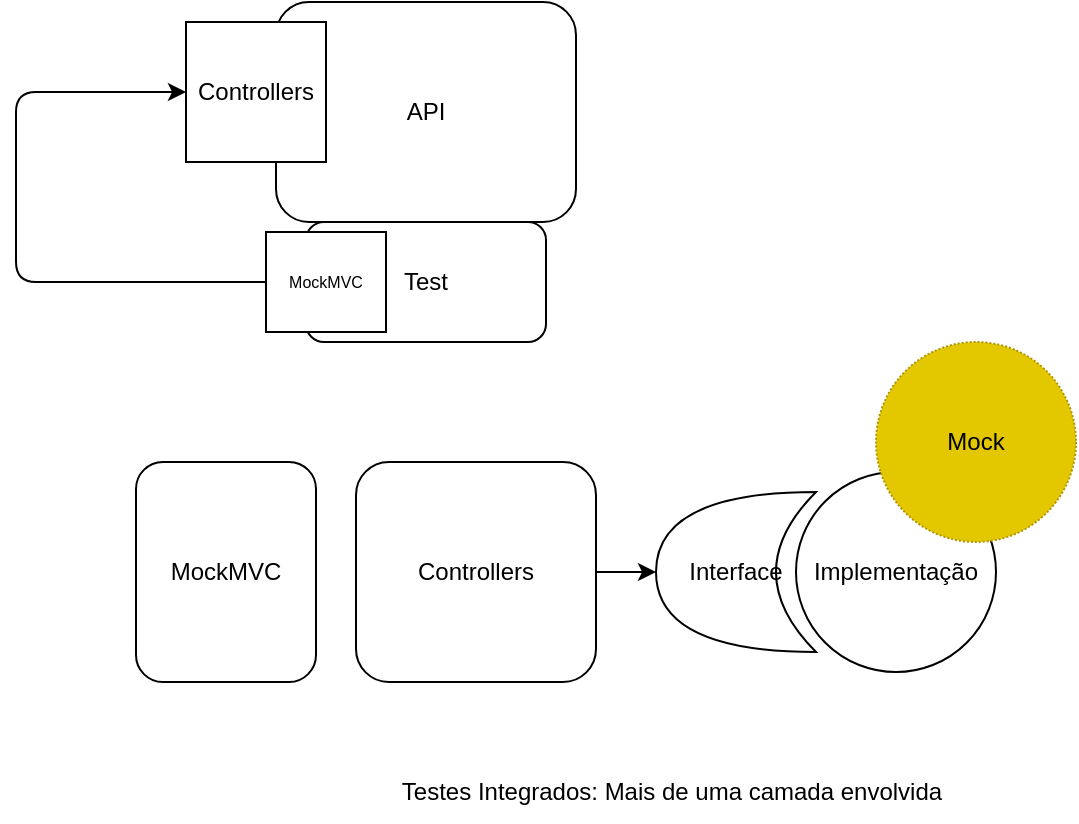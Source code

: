<mxfile>
    <diagram id="JNNhF5eDWyU3KxfiN6BV" name="Page-1">
        <mxGraphModel dx="769" dy="302" grid="1" gridSize="10" guides="1" tooltips="1" connect="1" arrows="1" fold="1" page="1" pageScale="1" pageWidth="850" pageHeight="1100" math="0" shadow="0">
            <root>
                <mxCell id="0"/>
                <mxCell id="1" parent="0"/>
                <mxCell id="2" value="API" style="rounded=1;whiteSpace=wrap;html=1;" vertex="1" parent="1">
                    <mxGeometry x="190" y="30" width="150" height="110" as="geometry"/>
                </mxCell>
                <mxCell id="3" value="Controllers" style="rounded=0;whiteSpace=wrap;html=1;" vertex="1" parent="1">
                    <mxGeometry x="145" y="40" width="70" height="70" as="geometry"/>
                </mxCell>
                <mxCell id="6" style="edgeStyle=none;html=1;entryX=0;entryY=0.5;entryDx=0;entryDy=0;" edge="1" parent="1" source="5" target="3">
                    <mxGeometry relative="1" as="geometry">
                        <Array as="points">
                            <mxPoint x="60" y="170"/>
                            <mxPoint x="60" y="75"/>
                        </Array>
                    </mxGeometry>
                </mxCell>
                <mxCell id="5" value="Test" style="rounded=1;whiteSpace=wrap;html=1;" vertex="1" parent="1">
                    <mxGeometry x="205" y="140" width="120" height="60" as="geometry"/>
                </mxCell>
                <mxCell id="7" value="MockMVC" style="rounded=0;whiteSpace=wrap;html=1;fontSize=8;" vertex="1" parent="1">
                    <mxGeometry x="185" y="145" width="60" height="50" as="geometry"/>
                </mxCell>
                <mxCell id="8" value="MockMVC" style="rounded=1;whiteSpace=wrap;html=1;fontSize=12;" vertex="1" parent="1">
                    <mxGeometry x="120" y="260" width="90" height="110" as="geometry"/>
                </mxCell>
                <mxCell id="13" style="edgeStyle=none;html=1;entryX=1;entryY=0.5;entryDx=0;entryDy=0;entryPerimeter=0;fontSize=12;" edge="1" parent="1" source="9" target="11">
                    <mxGeometry relative="1" as="geometry"/>
                </mxCell>
                <mxCell id="9" value="Controllers" style="rounded=1;whiteSpace=wrap;html=1;fontSize=12;" vertex="1" parent="1">
                    <mxGeometry x="230" y="260" width="120" height="110" as="geometry"/>
                </mxCell>
                <mxCell id="11" value="Interface" style="shape=xor;whiteSpace=wrap;html=1;fontSize=12;flipV=0;flipH=1;" vertex="1" parent="1">
                    <mxGeometry x="380" y="275" width="80" height="80" as="geometry"/>
                </mxCell>
                <mxCell id="12" value="Implementação" style="ellipse;whiteSpace=wrap;html=1;aspect=fixed;fontSize=12;" vertex="1" parent="1">
                    <mxGeometry x="450" y="265" width="100" height="100" as="geometry"/>
                </mxCell>
                <mxCell id="14" value="Mock" style="ellipse;whiteSpace=wrap;html=1;aspect=fixed;fontSize=12;fillColor=#e3c800;dashed=1;dashPattern=1 1;strokeColor=#B09500;fontColor=#000000;" vertex="1" parent="1">
                    <mxGeometry x="490" y="200" width="100" height="100" as="geometry"/>
                </mxCell>
                <mxCell id="15" value="" style="shape=curlyBracket;whiteSpace=wrap;html=1;rounded=1;flipH=1;labelPosition=right;verticalLabelPosition=middle;align=left;verticalAlign=middle;strokeColor=#FFFFFF;fontSize=12;fillColor=default;rotation=90;strokeWidth=3;" vertex="1" parent="1">
                    <mxGeometry x="377.5" y="237.5" width="20" height="315" as="geometry"/>
                </mxCell>
                <mxCell id="16" value="Testes Integrados: Mais de uma camada envolvida" style="text;html=1;strokeColor=none;fillColor=none;align=center;verticalAlign=middle;whiteSpace=wrap;rounded=0;strokeWidth=3;fontSize=12;" vertex="1" parent="1">
                    <mxGeometry x="232.5" y="410" width="310" height="30" as="geometry"/>
                </mxCell>
            </root>
        </mxGraphModel>
    </diagram>
</mxfile>